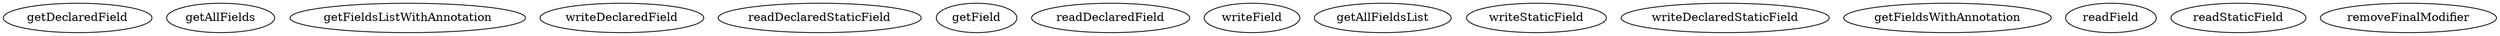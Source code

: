 digraph G {
getDeclaredField;
getAllFields;
getFieldsListWithAnnotation;
writeDeclaredField;
readDeclaredStaticField;
getField;
readDeclaredField;
writeField;
getAllFieldsList;
writeStaticField;
writeDeclaredStaticField;
getFieldsWithAnnotation;
readField;
readStaticField;
removeFinalModifier;
}